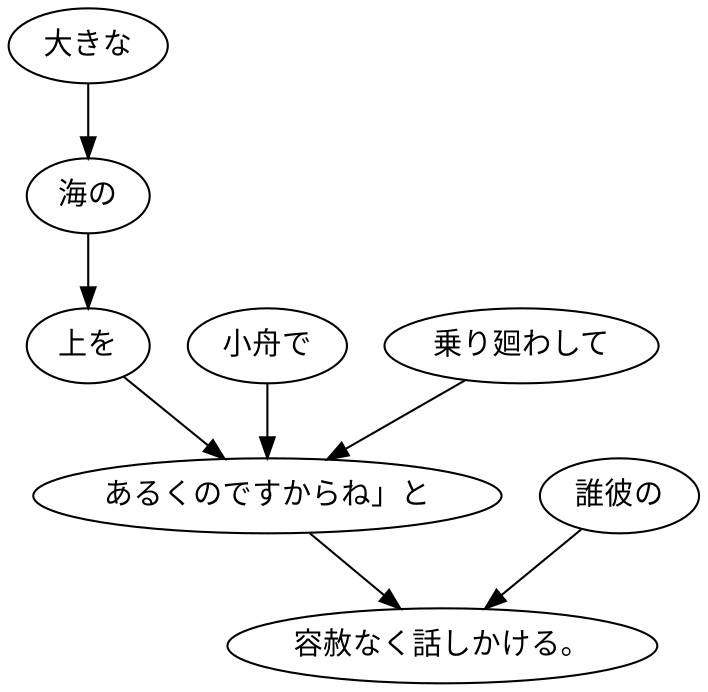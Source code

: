 digraph graph8949 {
	node0 [label="大きな"];
	node1 [label="海の"];
	node2 [label="上を"];
	node3 [label="小舟で"];
	node4 [label="乗り廻わして"];
	node5 [label="あるくのですからね」と"];
	node6 [label="誰彼の"];
	node7 [label="容赦なく話しかける。"];
	node0 -> node1;
	node1 -> node2;
	node2 -> node5;
	node3 -> node5;
	node4 -> node5;
	node5 -> node7;
	node6 -> node7;
}
